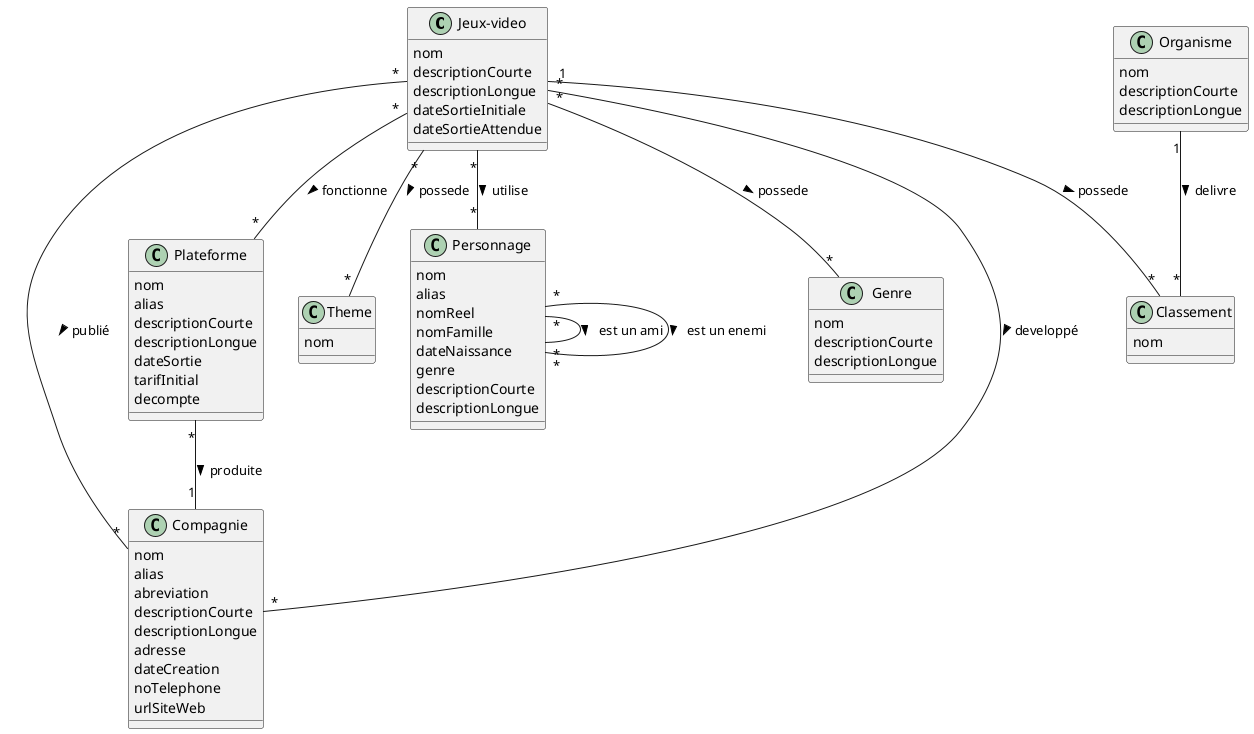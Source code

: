 @startuml Gamepedia
class "Jeux-video" as Jeu {
    nom
    descriptionCourte
    descriptionLongue
    dateSortieInitiale
    dateSortieAttendue
}

class Theme{
    nom
}
class Genre{
    nom
    descriptionCourte
    descriptionLongue
}
class Plateforme{
    nom
    alias
    descriptionCourte
    descriptionLongue
    dateSortie
    tarifInitial
    decompte
}
class Compagnie{
    nom
    alias
    abreviation
    descriptionCourte
    descriptionLongue
    adresse
    dateCreation
    noTelephone
    urlSiteWeb
}
class Classement{
    nom
}
class Organisme{
    nom
    descriptionCourte
    descriptionLongue
}
class Personnage{
    nom
    alias
    nomReel
    nomFamille
    dateNaissance
    genre
    descriptionCourte
    descriptionLongue
}

Jeu "*" -- "*" Theme : possede >
Jeu "*" -- "*" Genre : possede >
Jeu "*" -- "*" Plateforme : fonctionne >
Plateforme "*" -- "1" Compagnie : produite >
Jeu "*" -- "*" Compagnie : developpé >
Jeu "*" -- "*" Compagnie : publié >
Jeu " 1" -- "*" Classement : possede >
Organisme "1" -- "*" Classement :  delivre >
Jeu "*" -- "*" Personnage : utilise >
Personnage "*" -- "*" Personnage : est un ami >
Personnage "*" -- "*" Personnage : est un enemi >

@enduml
